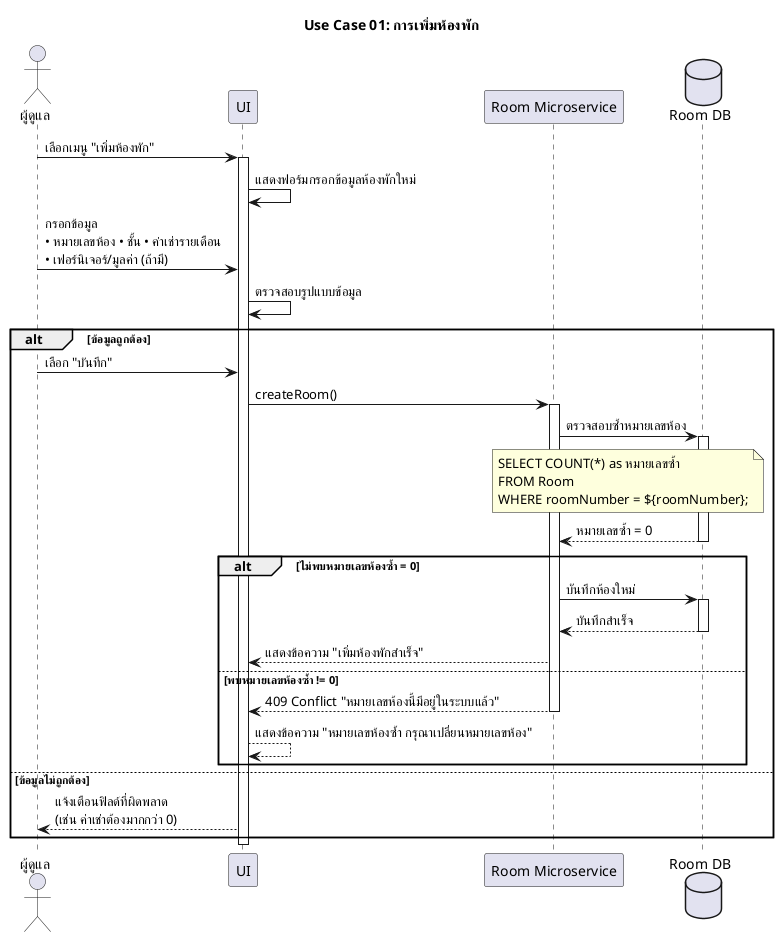 @startuml
skinparam defaultFontName "TH Sarabun New"
title Use Case 01: การเพิ่มห้องพัก
actor "ผู้ดูแล" as Admin
participant "UI" as UI
participant "Room Microservice" as MSROOM
database "Room DB" as RoomDB

' == เปิดฟอร์ม ==
Admin -> UI           : เลือกเมนู "เพิ่มห้องพัก"
activate UI
UI -> UI              : แสดงฟอร์มกรอกข้อมูลห้องพักใหม่

' == กรอกและตรวจสอบข้อมูล ==
Admin -> UI           : กรอกข้อมูล\n• หมายเลขห้อง • ชั้น • ค่าเช่ารายเดือน\n• เฟอร์นิเจอร์/มูลค่า (ถ้ามี)
UI -> UI              : ตรวจสอบรูปแบบข้อมูล

alt ข้อมูลถูกต้อง
    Admin -> UI       : เลือก "บันทึก"
    UI -> MSROOM      : createRoom()
    activate MSROOM

    MSROOM -> RoomDB  : ตรวจสอบซ้ำหมายเลขห้อง
    activate RoomDB
    note over MSROOM, RoomDB
    SELECT COUNT(*) as หมายเลขซ้ำ
    FROM Room
    WHERE roomNumber = ${roomNumber};
    end note
    RoomDB --> MSROOM : หมายเลขซ้ำ = 0
    deactivate RoomDB

    alt ไม่พบหมายเลขห้องซ้ำ = 0
        MSROOM -> RoomDB  : บันทึกห้องใหม่
        activate RoomDB
        RoomDB --> MSROOM : บันทึกสำเร็จ 
        deactivate RoomDB

        MSROOM --> UI     : แสดงข้อความ "เพิ่มห้องพักสำเร็จ"
        ' deactivate MSROOM


    else พบหมายเลขห้องซ้ำ != 0
 
        MSROOM --> UI     : 409 Conflict "หมายเลขห้องนี้มีอยู่ในระบบแล้ว"
        deactivate MSROOM
        UI --> UI      : แสดงข้อความ "หมายเลขห้องซ้ำ กรุณาเปลี่ยนหมายเลขห้อง"
    end
else ข้อมูลไม่ถูกต้อง
    UI --> Admin          : แจ้งเตือนฟิลด์ที่ผิดพลาด\n(เช่น ค่าเช่าต้องมากกว่า 0)
end

deactivate UI
@enduml
